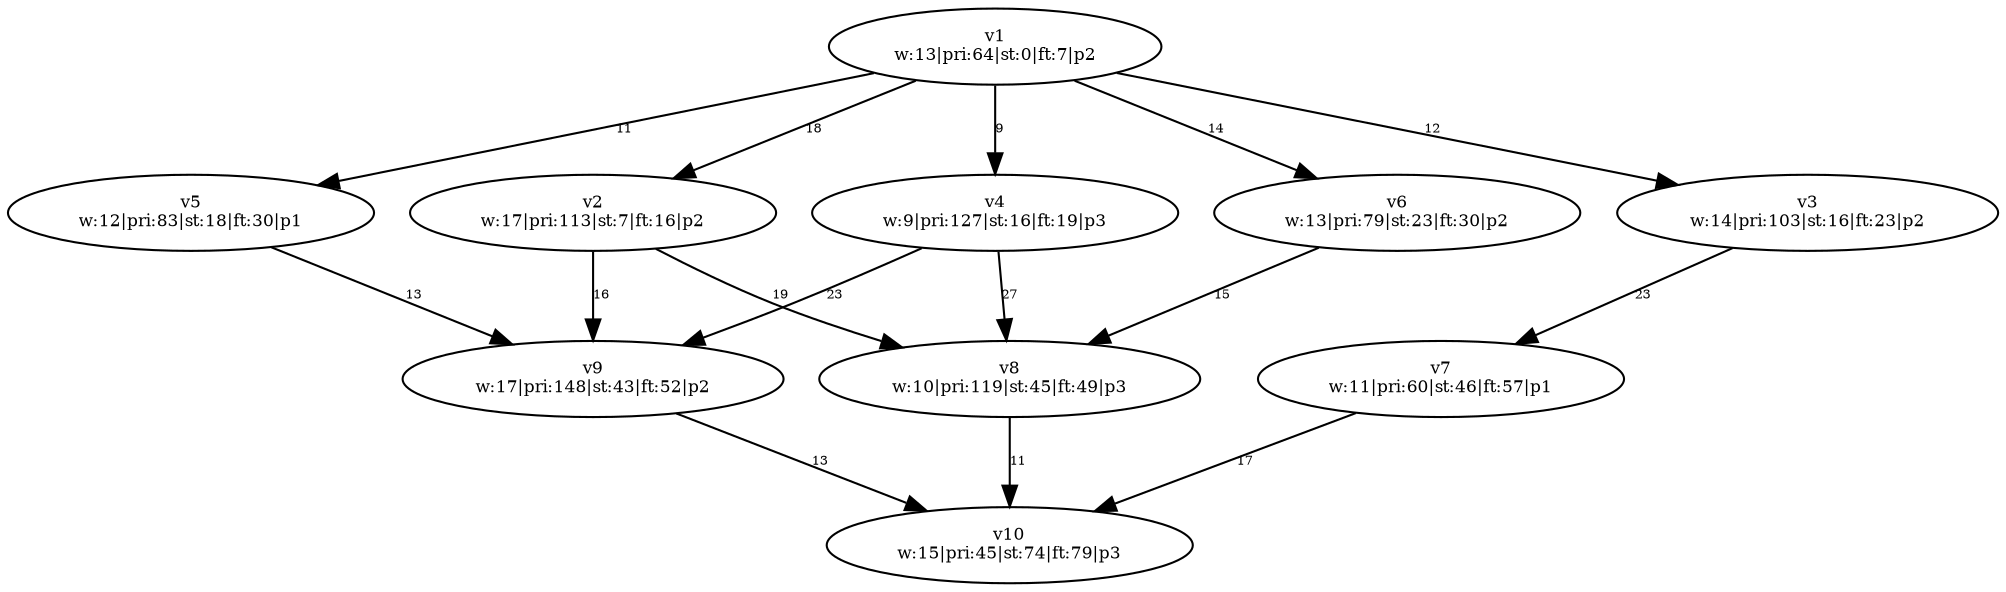 digraph {
	v1 [label="v1
w:13|pri:64|st:0|ft:7|p2" fontsize=8.0]
	v4 [label="v4
w:9|pri:127|st:16|ft:19|p3" fontsize=8.0]
	v2 [label="v2
w:17|pri:113|st:7|ft:16|p2" fontsize=8.0]
	v3 [label="v3
w:14|pri:103|st:16|ft:23|p2" fontsize=8.0]
	v5 [label="v5
w:12|pri:83|st:18|ft:30|p1" fontsize=8.0]
	v6 [label="v6
w:13|pri:79|st:23|ft:30|p2" fontsize=8.0]
	v9 [label="v9
w:17|pri:148|st:43|ft:52|p2" fontsize=8.0]
	v8 [label="v8
w:10|pri:119|st:45|ft:49|p3" fontsize=8.0]
	v7 [label="v7
w:11|pri:60|st:46|ft:57|p1" fontsize=8.0]
	v10 [label="v10
w:15|pri:45|st:74|ft:79|p3" fontsize=8.0]
	v1 -> v2 [label=18 constraint=true fontsize=6.0]
	v1 -> v3 [label=12 constraint=true fontsize=6.0]
	v1 -> v4 [label=9 constraint=true fontsize=6.0]
	v1 -> v5 [label=11 constraint=true fontsize=6.0]
	v1 -> v6 [label=14 constraint=true fontsize=6.0]
	v2 -> v8 [label=19 constraint=true fontsize=6.0]
	v2 -> v9 [label=16 constraint=true fontsize=6.0]
	v3 -> v7 [label=23 constraint=true fontsize=6.0]
	v4 -> v8 [label=27 constraint=true fontsize=6.0]
	v4 -> v9 [label=23 constraint=true fontsize=6.0]
	v5 -> v9 [label=13 constraint=true fontsize=6.0]
	v6 -> v8 [label=15 constraint=true fontsize=6.0]
	v7 -> v10 [label=17 constraint=true fontsize=6.0]
	v8 -> v10 [label=11 constraint=true fontsize=6.0]
	v9 -> v10 [label=13 constraint=true fontsize=6.0]
}
